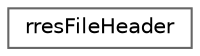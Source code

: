 digraph "Graphical Class Hierarchy"
{
 // LATEX_PDF_SIZE
  bgcolor="transparent";
  edge [fontname=Helvetica,fontsize=10,labelfontname=Helvetica,labelfontsize=10];
  node [fontname=Helvetica,fontsize=10,shape=box,height=0.2,width=0.4];
  rankdir="LR";
  Node0 [id="Node000000",label="rresFileHeader",height=0.2,width=0.4,color="grey40", fillcolor="white", style="filled",URL="$structrres_file_header.html",tooltip=" "];
}
